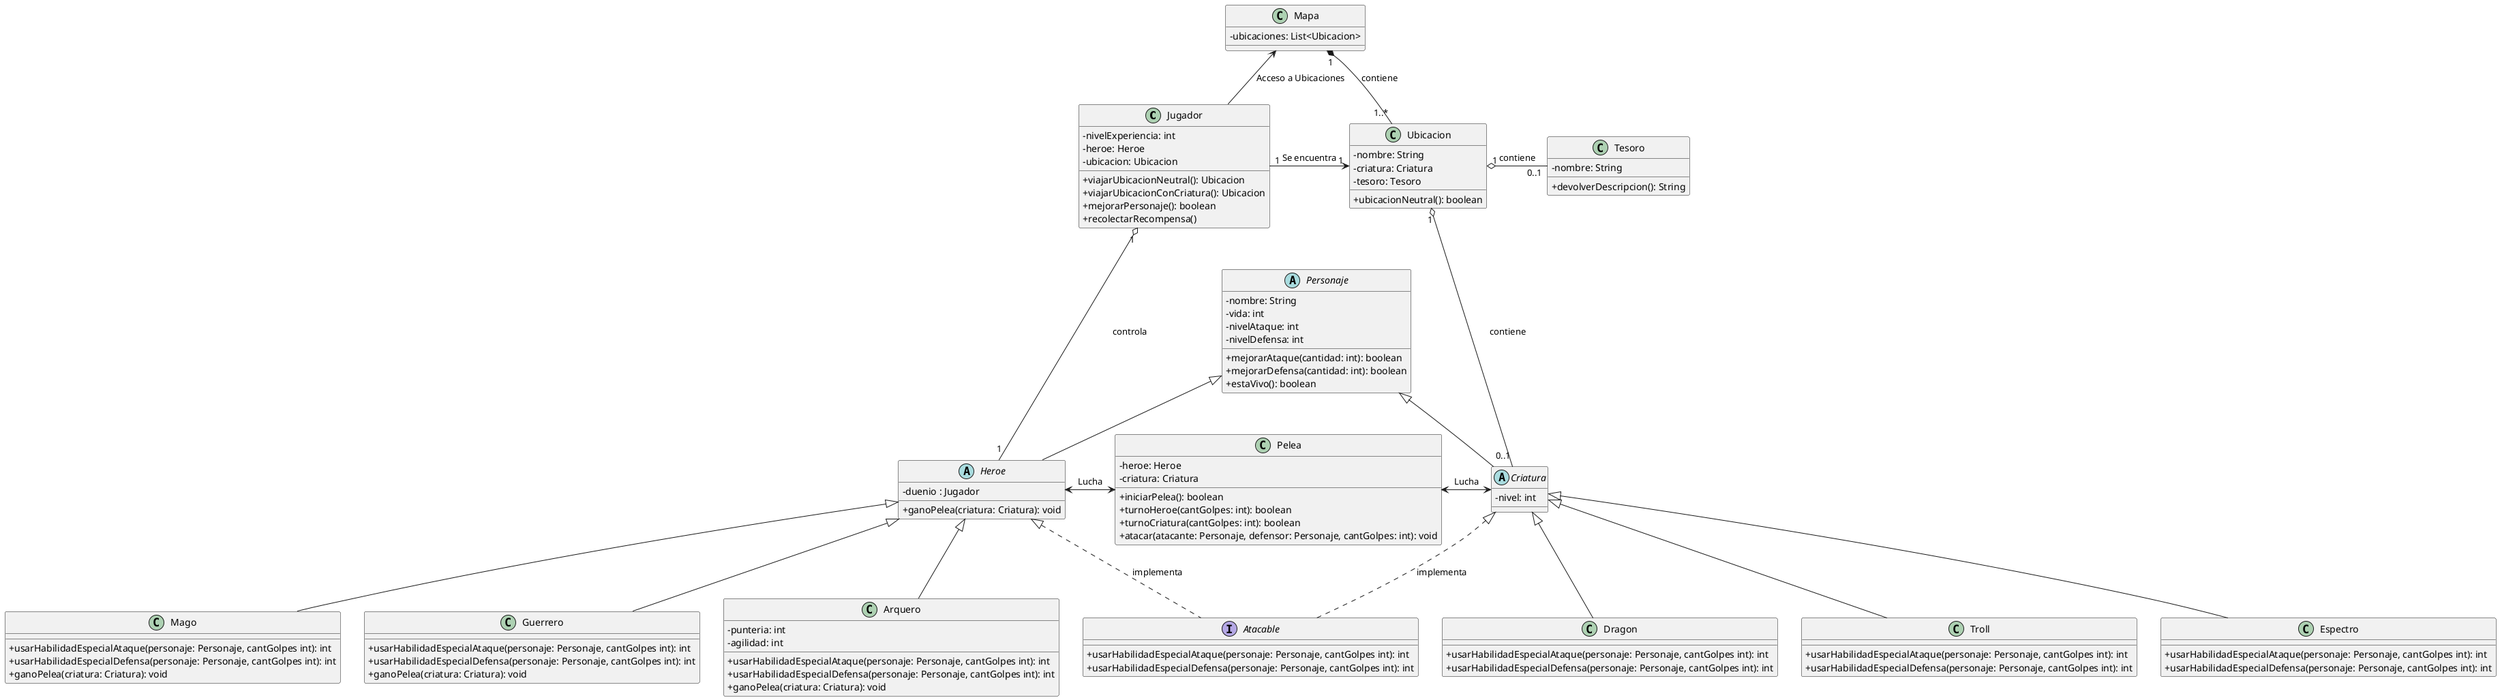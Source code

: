 @startuml reinoEncantado
skinparam classAttributeIconSize 0

class Jugador{
- nivelExperiencia: int
- heroe: Heroe
- ubicacion: Ubicacion
+ viajarUbicacionNeutral(): Ubicacion
+ viajarUbicacionConCriatura(): Ubicacion
+ mejorarPersonaje(): boolean
+ recolectarRecompensa()
}

abstract class Personaje{
- nombre: String
- vida: int
- nivelAtaque: int
- nivelDefensa: int
+ mejorarAtaque(cantidad: int): boolean
+ mejorarDefensa(cantidad: int): boolean
+ estaVivo(): boolean
}

abstract class Heroe{
- duenio : Jugador
+ ganoPelea(criatura: Criatura): void
}

abstract class Criatura{
- nivel: int
}

class Mago{
+ usarHabilidadEspecialAtaque(personaje: Personaje, cantGolpes int): int
+ usarHabilidadEspecialDefensa(personaje: Personaje, cantGolpes int): int
+ ganoPelea(criatura: Criatura): void
}

class Guerrero{
+ usarHabilidadEspecialAtaque(personaje: Personaje, cantGolpes int): int
+ usarHabilidadEspecialDefensa(personaje: Personaje, cantGolpes int): int
+ ganoPelea(criatura: Criatura): void
}

class Arquero{
- punteria: int
- agilidad: int
+ usarHabilidadEspecialAtaque(personaje: Personaje, cantGolpes int): int
+ usarHabilidadEspecialDefensa(personaje: Personaje, cantGolpes int): int
+ ganoPelea(criatura: Criatura): void
}

class Dragon{
+ usarHabilidadEspecialAtaque(personaje: Personaje, cantGolpes int): int
+ usarHabilidadEspecialDefensa(personaje: Personaje, cantGolpes int): int
}

class Troll{
+ usarHabilidadEspecialAtaque(personaje: Personaje, cantGolpes int): int
+ usarHabilidadEspecialDefensa(personaje: Personaje, cantGolpes int): int
}

class Espectro{
+ usarHabilidadEspecialAtaque(personaje: Personaje, cantGolpes int): int
+ usarHabilidadEspecialDefensa(personaje: Personaje, cantGolpes int): int
}

interface Atacable{
+ usarHabilidadEspecialAtaque(personaje: Personaje, cantGolpes int): int
+ usarHabilidadEspecialDefensa(personaje: Personaje, cantGolpes int): int
}

class Pelea{
-heroe: Heroe
-criatura: Criatura
+ iniciarPelea(): boolean
+ turnoHeroe(cantGolpes: int): boolean
+ turnoCriatura(cantGolpes: int): boolean
+ atacar(atacante: Personaje, defensor: Personaje, cantGolpes: int): void
}

class Mapa{
- ubicaciones: List<Ubicacion>
}

class Ubicacion{
- nombre: String
- criatura: Criatura
- tesoro: Tesoro
+ ubicacionNeutral(): boolean
}

class Tesoro{
- nombre: String
+ devolverDescripcion(): String
}


Jugador "1" o- "1" Heroe: controla
Personaje <|-- Heroe
Personaje <|-- Criatura
Heroe <|-- Arquero
Heroe <|-- Mago
Heroe <|-- Guerrero
Criatura <|-- Dragon
Criatura <|-- Troll
Criatura <|-- Espectro
Heroe <-> Pelea: Lucha
Pelea <-> Criatura: Lucha
Heroe <|.. Atacable: implementa
Criatura <|.. Atacable: implementa
Mapa <-- Jugador: Acceso a Ubicaciones
Jugador "1" -> "1" Ubicacion: Se encuentra
Mapa "1" *- "1..*" Ubicacion: contiene
Ubicacion "1" o--- "0..1" Criatura: contiene
Ubicacion "1" o- "0..1" Tesoro: contiene

@enduml